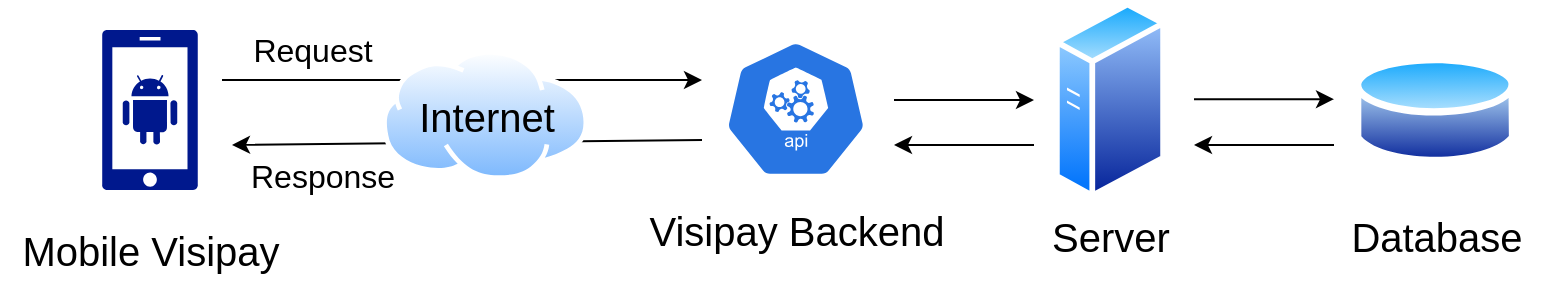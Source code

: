 <mxfile>
    <diagram id="DDU8hDh2lLafeGSk1o2B" name="Page-1">
        <mxGraphModel dx="1104" dy="486" grid="1" gridSize="10" guides="1" tooltips="1" connect="1" arrows="1" fold="1" page="1" pageScale="1" pageWidth="850" pageHeight="1100" math="0" shadow="0">
            <root>
                <mxCell id="0"/>
                <mxCell id="1" parent="0"/>
                <mxCell id="6" value="" style="sketch=0;html=1;dashed=0;whitespace=wrap;fillColor=#2875E2;strokeColor=#ffffff;points=[[0.005,0.63,0],[0.1,0.2,0],[0.9,0.2,0],[0.5,0,0],[0.995,0.63,0],[0.72,0.99,0],[0.5,1,0],[0.28,0.99,0]];verticalLabelPosition=bottom;align=center;verticalAlign=top;shape=mxgraph.kubernetes.icon;prIcon=api;fontSize=20;" parent="1" vertex="1">
                    <mxGeometry x="401" y="230" width="71.88" height="69" as="geometry"/>
                </mxCell>
                <mxCell id="7" value="" style="aspect=fixed;perimeter=ellipsePerimeter;html=1;align=center;shadow=0;dashed=0;spacingTop=3;image;image=img/lib/active_directory/generic_server.svg;fontSize=20;" parent="1" vertex="1">
                    <mxGeometry x="566" y="210" width="56" height="100" as="geometry"/>
                </mxCell>
                <mxCell id="8" value="" style="aspect=fixed;perimeter=ellipsePerimeter;html=1;align=center;shadow=0;dashed=0;spacingTop=3;image;image=img/lib/active_directory/database.svg;fontSize=20;" parent="1" vertex="1">
                    <mxGeometry x="716" y="235" width="81.08" height="60" as="geometry"/>
                </mxCell>
                <mxCell id="10" value="" style="endArrow=classic;html=1;fontSize=20;" parent="1" edge="1">
                    <mxGeometry width="50" height="50" relative="1" as="geometry">
                        <mxPoint x="150" y="250" as="sourcePoint"/>
                        <mxPoint x="390" y="250" as="targetPoint"/>
                    </mxGeometry>
                </mxCell>
                <mxCell id="11" value="Request" style="text;html=1;align=center;verticalAlign=middle;resizable=0;points=[];autosize=1;strokeColor=none;fillColor=none;fontSize=16;" parent="1" vertex="1">
                    <mxGeometry x="155" y="220" width="80" height="30" as="geometry"/>
                </mxCell>
                <mxCell id="12" value="Mobile Visipay" style="text;html=1;align=center;verticalAlign=middle;resizable=0;points=[];autosize=1;strokeColor=none;fillColor=none;fontSize=20;" parent="1" vertex="1">
                    <mxGeometry x="39" y="315" width="150" height="40" as="geometry"/>
                </mxCell>
                <mxCell id="13" value="" style="sketch=0;aspect=fixed;pointerEvents=1;shadow=0;dashed=0;html=1;strokeColor=none;labelPosition=center;verticalLabelPosition=bottom;verticalAlign=top;align=center;fillColor=#00188D;shape=mxgraph.mscae.enterprise.android_phone;fontSize=20;" parent="1" vertex="1">
                    <mxGeometry x="90" y="225" width="48" height="80" as="geometry"/>
                </mxCell>
                <mxCell id="15" value="Visipay Backend" style="text;html=1;align=center;verticalAlign=middle;resizable=0;points=[];autosize=1;strokeColor=none;fillColor=none;fontSize=20;" parent="1" vertex="1">
                    <mxGeometry x="351.94" y="305" width="170" height="40" as="geometry"/>
                </mxCell>
                <mxCell id="16" value="" style="endArrow=classic;html=1;fontSize=20;" parent="1" edge="1">
                    <mxGeometry width="50" height="50" relative="1" as="geometry">
                        <mxPoint x="390" y="280" as="sourcePoint"/>
                        <mxPoint x="155" y="282.5" as="targetPoint"/>
                    </mxGeometry>
                </mxCell>
                <mxCell id="5" value="" style="aspect=fixed;perimeter=ellipsePerimeter;html=1;align=center;shadow=0;dashed=0;spacingTop=3;image;image=img/lib/active_directory/internet_cloud.svg;fontSize=20;" parent="1" vertex="1">
                    <mxGeometry x="230" y="235" width="103.17" height="65" as="geometry"/>
                </mxCell>
                <mxCell id="14" value="Internet" style="text;html=1;align=center;verticalAlign=middle;resizable=0;points=[];autosize=1;strokeColor=none;fillColor=none;fontSize=20;" parent="1" vertex="1">
                    <mxGeometry x="236.59" y="247.5" width="90" height="40" as="geometry"/>
                </mxCell>
                <mxCell id="17" value="Response" style="text;html=1;align=center;verticalAlign=middle;resizable=0;points=[];autosize=1;strokeColor=none;fillColor=none;fontSize=16;" parent="1" vertex="1">
                    <mxGeometry x="150.0" y="282.5" width="100" height="30" as="geometry"/>
                </mxCell>
                <mxCell id="18" value="Server" style="text;html=1;align=center;verticalAlign=middle;resizable=0;points=[];autosize=1;strokeColor=none;fillColor=none;fontSize=20;" parent="1" vertex="1">
                    <mxGeometry x="554" y="307.5" width="80" height="40" as="geometry"/>
                </mxCell>
                <mxCell id="19" value="Database" style="text;html=1;align=center;verticalAlign=middle;resizable=0;points=[];autosize=1;strokeColor=none;fillColor=none;fontSize=20;" parent="1" vertex="1">
                    <mxGeometry x="701.54" y="307.5" width="110" height="40" as="geometry"/>
                </mxCell>
                <mxCell id="20" value="" style="endArrow=classic;html=1;fontSize=20;" parent="1" edge="1">
                    <mxGeometry width="50" height="50" relative="1" as="geometry">
                        <mxPoint x="486" y="260" as="sourcePoint"/>
                        <mxPoint x="556" y="260" as="targetPoint"/>
                    </mxGeometry>
                </mxCell>
                <mxCell id="21" value="" style="endArrow=classic;html=1;fontSize=20;" parent="1" edge="1">
                    <mxGeometry width="50" height="50" relative="1" as="geometry">
                        <mxPoint x="636" y="259.58" as="sourcePoint"/>
                        <mxPoint x="706" y="259.58" as="targetPoint"/>
                    </mxGeometry>
                </mxCell>
                <mxCell id="22" value="" style="endArrow=classic;html=1;fontSize=20;" parent="1" edge="1">
                    <mxGeometry width="50" height="50" relative="1" as="geometry">
                        <mxPoint x="706" y="282.5" as="sourcePoint"/>
                        <mxPoint x="636" y="282.5" as="targetPoint"/>
                    </mxGeometry>
                </mxCell>
                <mxCell id="23" value="" style="endArrow=classic;html=1;fontSize=20;" parent="1" edge="1">
                    <mxGeometry width="50" height="50" relative="1" as="geometry">
                        <mxPoint x="556" y="282.5" as="sourcePoint"/>
                        <mxPoint x="486" y="282.5" as="targetPoint"/>
                    </mxGeometry>
                </mxCell>
            </root>
        </mxGraphModel>
    </diagram>
</mxfile>